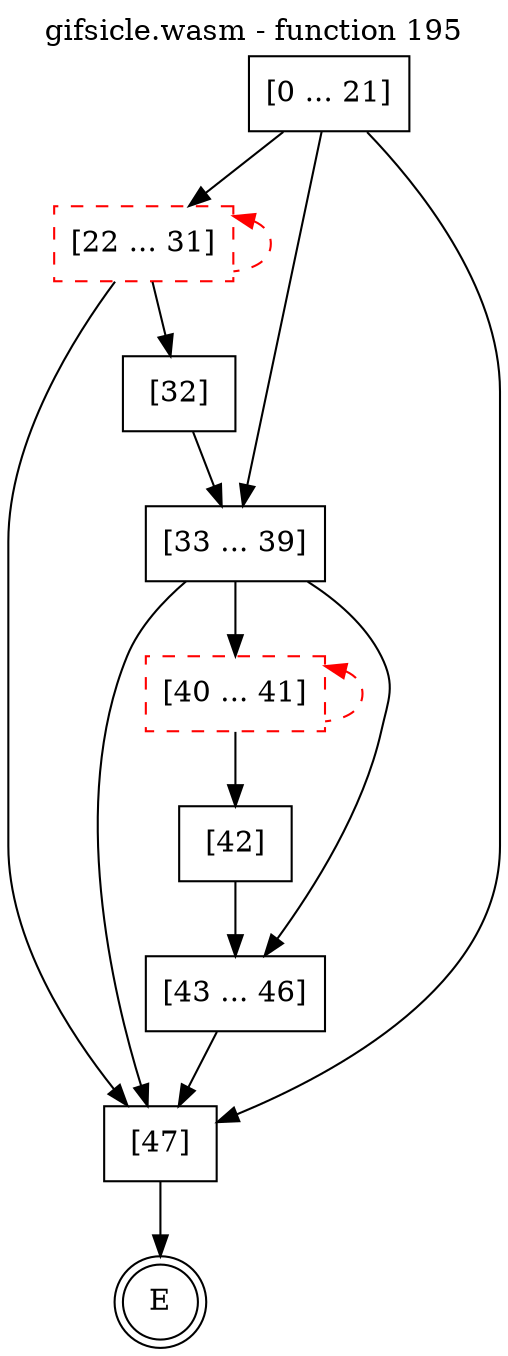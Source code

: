 digraph finite_state_machine {
    label = "gifsicle.wasm - function 195"
    labelloc =  t
    labelfontsize = 16
    labelfontcolor = black
    labelfontname = "Helvetica"
    node [shape = doublecircle]; E ;
    node [shape = box];
    node [shape=box, color=black, style=solid] 0[label="[0 ... 21]"]
    node [shape=box, color=red, style=dashed] 22[label="[22 ... 31]"]
    node [shape=box, color=black, style=solid] 32[label="[32]"]
    node [shape=box, color=black, style=solid] 33[label="[33 ... 39]"]
    node [shape=box, color=red, style=dashed] 40[label="[40 ... 41]"]
    node [shape=box, color=black, style=solid] 42[label="[42]"]
    node [shape=box, color=black, style=solid] 43[label="[43 ... 46]"]
    node [shape=box, color=black, style=solid] 47[label="[47]"]
    0 -> 22;
    0 -> 33;
    0 -> 47;
    22 -> 32;
    22 -> 47;
    22 -> 22[style="dashed" color="red" dir=back];
    32 -> 33;
    33 -> 40;
    33 -> 43;
    33 -> 47;
    40 -> 42;
    40 -> 40[style="dashed" color="red" dir=back];
    42 -> 43;
    43 -> 47;
    47 -> E;
}
